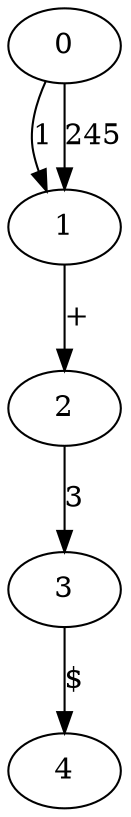 digraph g
{
0 -> 1 [label="1"]
0 -> 1 [label="245"]
1 -> 2 [label="+"]
2 -> 3 [label="3"]
3 -> 4 [label="$"]
}
